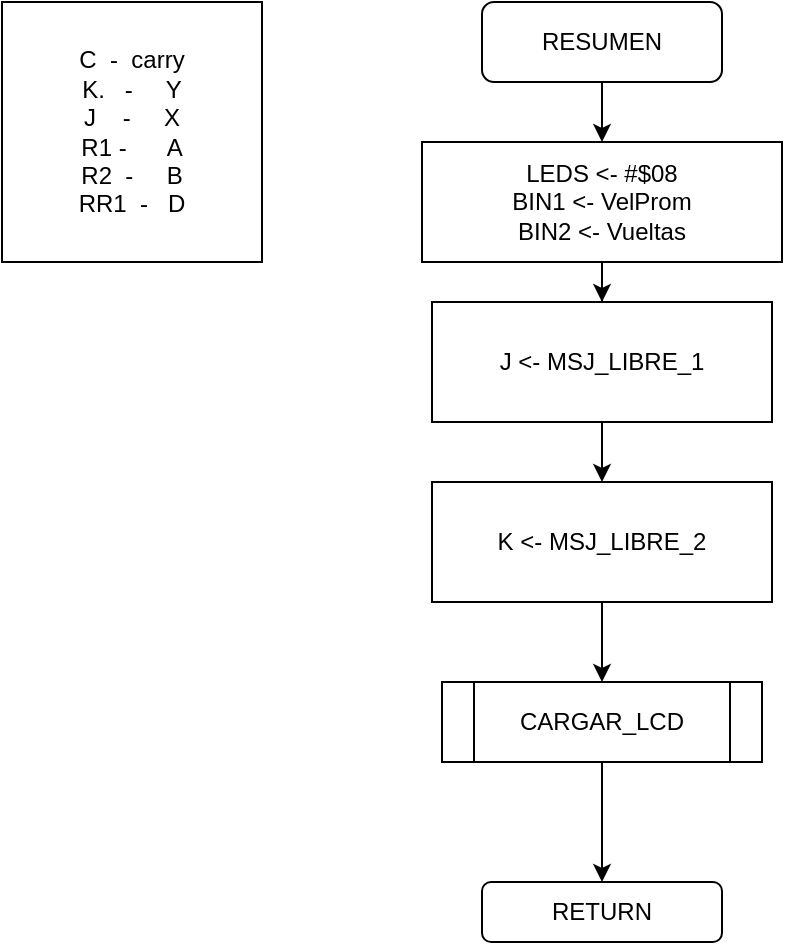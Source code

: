 <mxfile version="14.4.3" type="device"><diagram id="nbQ-jH0NtPp3rrS1dk0v" name="Page-1"><mxGraphModel dx="685" dy="785" grid="1" gridSize="10" guides="1" tooltips="1" connect="1" arrows="1" fold="1" page="1" pageScale="1" pageWidth="850" pageHeight="1100" math="0" shadow="0"><root><mxCell id="0"/><mxCell id="1" parent="0"/><mxCell id="u5_AaMKXxXeH-SH-BRGx-6" style="edgeStyle=orthogonalEdgeStyle;rounded=0;orthogonalLoop=1;jettySize=auto;html=1;exitX=0.5;exitY=1;exitDx=0;exitDy=0;" parent="1" source="u5_AaMKXxXeH-SH-BRGx-1" target="u5_AaMKXxXeH-SH-BRGx-2" edge="1"><mxGeometry relative="1" as="geometry"/></mxCell><mxCell id="u5_AaMKXxXeH-SH-BRGx-1" value="RESUMEN" style="rounded=1;whiteSpace=wrap;html=1;" parent="1" vertex="1"><mxGeometry x="260" y="20" width="120" height="40" as="geometry"/></mxCell><mxCell id="u5_AaMKXxXeH-SH-BRGx-5" style="edgeStyle=orthogonalEdgeStyle;rounded=0;orthogonalLoop=1;jettySize=auto;html=1;exitX=0.5;exitY=1;exitDx=0;exitDy=0;" parent="1" source="u5_AaMKXxXeH-SH-BRGx-2" target="u5_AaMKXxXeH-SH-BRGx-3" edge="1"><mxGeometry relative="1" as="geometry"/></mxCell><mxCell id="u5_AaMKXxXeH-SH-BRGx-2" value="LEDS &amp;lt;- #$08&lt;br&gt;BIN1 &amp;lt;- VelProm&lt;br&gt;BIN2 &amp;lt;- Vueltas" style="rounded=0;whiteSpace=wrap;html=1;" parent="1" vertex="1"><mxGeometry x="230" y="90" width="180" height="60" as="geometry"/></mxCell><mxCell id="u5_AaMKXxXeH-SH-BRGx-8" style="edgeStyle=orthogonalEdgeStyle;rounded=0;orthogonalLoop=1;jettySize=auto;html=1;exitX=0.5;exitY=1;exitDx=0;exitDy=0;" parent="1" source="u5_AaMKXxXeH-SH-BRGx-3" target="u5_AaMKXxXeH-SH-BRGx-7" edge="1"><mxGeometry relative="1" as="geometry"/></mxCell><mxCell id="u5_AaMKXxXeH-SH-BRGx-3" value="J &amp;lt;- MSJ_LIBRE_1" style="rounded=0;whiteSpace=wrap;html=1;" parent="1" vertex="1"><mxGeometry x="235" y="170" width="170" height="60" as="geometry"/></mxCell><mxCell id="u5_AaMKXxXeH-SH-BRGx-4" value="C &amp;nbsp;- &amp;nbsp;carry&lt;br&gt;K. &amp;nbsp; - &amp;nbsp; &amp;nbsp; Y&lt;br&gt;J &amp;nbsp; &amp;nbsp;- &amp;nbsp; &amp;nbsp; X&lt;br&gt;R1 - &amp;nbsp; &amp;nbsp; &amp;nbsp;A&lt;br&gt;R2 &amp;nbsp;- &amp;nbsp; &amp;nbsp; B&lt;br&gt;RR1 &amp;nbsp;- &amp;nbsp; D" style="whiteSpace=wrap;html=1;aspect=fixed;" parent="1" vertex="1"><mxGeometry x="20" y="20" width="130" height="130" as="geometry"/></mxCell><mxCell id="u5_AaMKXxXeH-SH-BRGx-10" style="edgeStyle=orthogonalEdgeStyle;rounded=0;orthogonalLoop=1;jettySize=auto;html=1;exitX=0.5;exitY=1;exitDx=0;exitDy=0;" parent="1" source="u5_AaMKXxXeH-SH-BRGx-7" target="u5_AaMKXxXeH-SH-BRGx-9" edge="1"><mxGeometry relative="1" as="geometry"/></mxCell><mxCell id="u5_AaMKXxXeH-SH-BRGx-7" value="K &amp;lt;- MSJ_LIBRE_2" style="rounded=0;whiteSpace=wrap;html=1;" parent="1" vertex="1"><mxGeometry x="235" y="260" width="170" height="60" as="geometry"/></mxCell><mxCell id="u5_AaMKXxXeH-SH-BRGx-13" style="edgeStyle=orthogonalEdgeStyle;rounded=0;orthogonalLoop=1;jettySize=auto;html=1;exitX=0.5;exitY=1;exitDx=0;exitDy=0;entryX=0.5;entryY=0;entryDx=0;entryDy=0;" parent="1" source="u5_AaMKXxXeH-SH-BRGx-9" target="u5_AaMKXxXeH-SH-BRGx-12" edge="1"><mxGeometry relative="1" as="geometry"/></mxCell><mxCell id="u5_AaMKXxXeH-SH-BRGx-9" value="CARGAR_LCD" style="shape=process;whiteSpace=wrap;html=1;backgroundOutline=1;" parent="1" vertex="1"><mxGeometry x="240" y="360" width="160" height="40" as="geometry"/></mxCell><mxCell id="u5_AaMKXxXeH-SH-BRGx-12" value="RETURN" style="rounded=1;whiteSpace=wrap;html=1;" parent="1" vertex="1"><mxGeometry x="260" y="460" width="120" height="30" as="geometry"/></mxCell></root></mxGraphModel></diagram></mxfile>